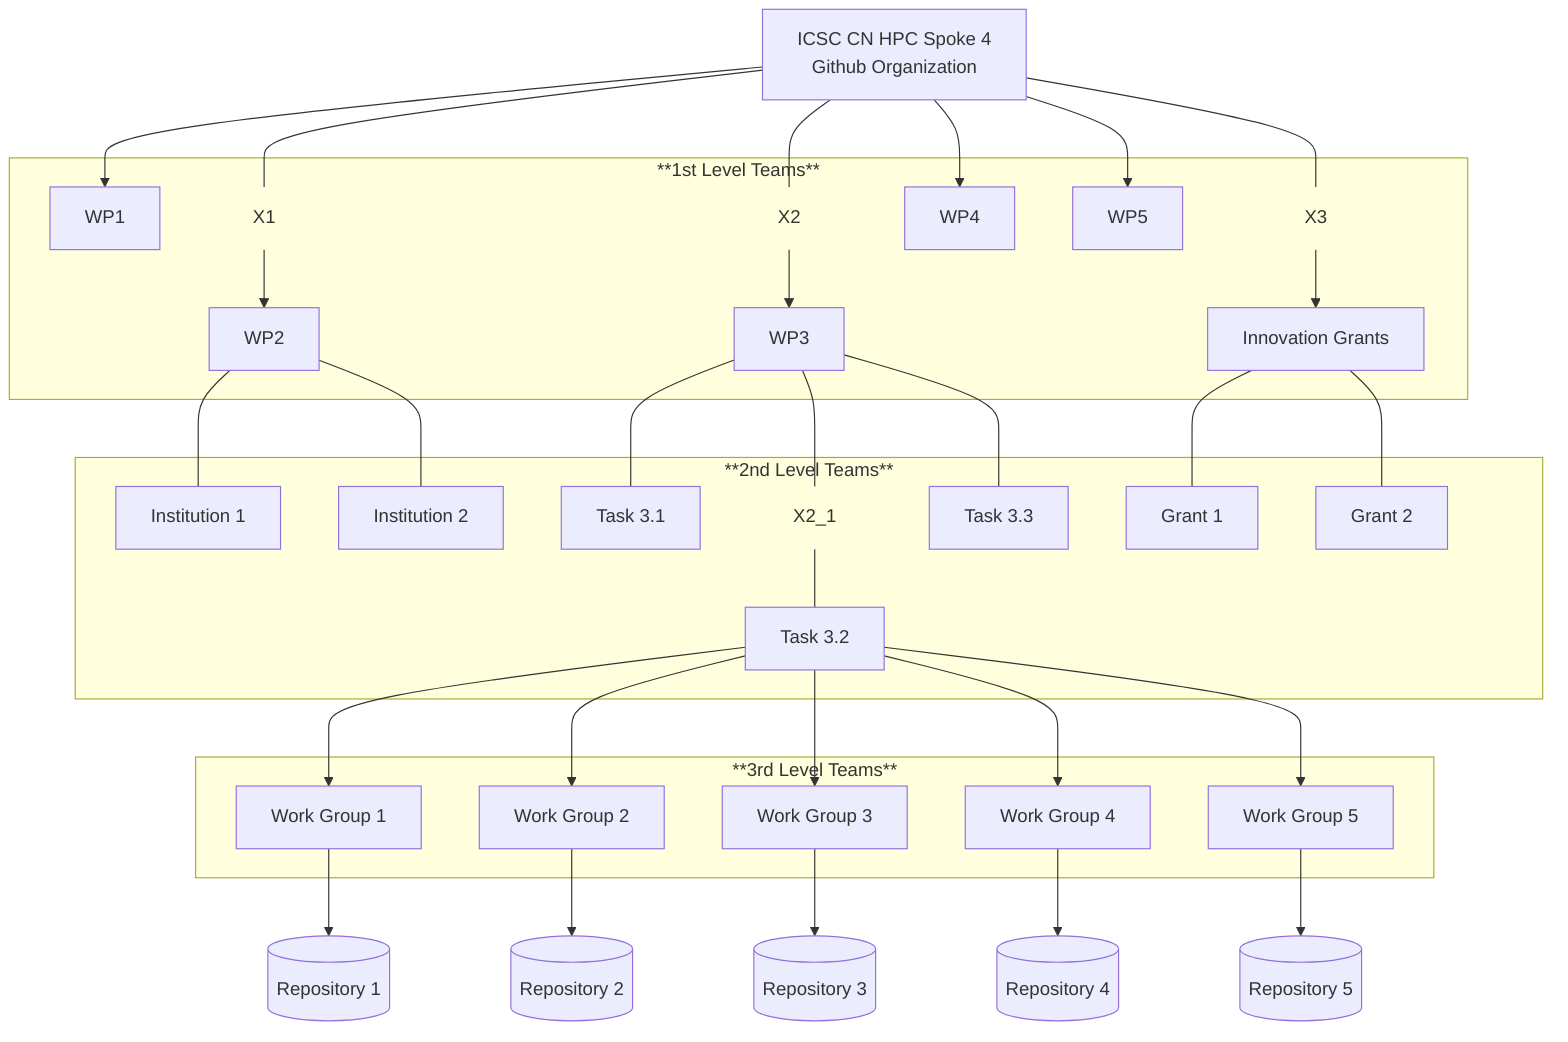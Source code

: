 flowchart TD
    A[ICSC CN HPC Spoke 4<br>Github Organization]

    subgraph **1st Level Teams**
    B1[WP1]
    X1:::hidden
    B2[WP2]
    X2:::hidden
    B3[WP3]
    B4[WP4]
    B5[WP5]
    X3:::hidden
    B6[Innovation Grants]
    end
    classDef hidden fill:none,stroke:none
 
    A --> B1
    A --- X1 --> B2
    A --- X2 --> B3
    A --> B4
    A --> B5
    A --- X3 --> B6
    
    subgraph **2nd Level Teams**
    C1[Institution 1]
    C2[Institution 2]
    C3[Task 3.1]
    X2_1:::hidden
    C4[Task 3.2]
    C5[Task 3.3]
    C6[Grant 1]
    C7[Grant 2]
    end

    B2 --- C1
    B2 --- C2
    B3 --- C3
    B3 --- X2_1 --- C4
    B3 --- C5
    B6 --- C6
    B6 --- C7

    subgraph **3rd Level Teams**
    D1[Work Group 1]
    D2[Work Group 2]
    D3[Work Group 3]
    D4[Work Group 4]
    D5[Work Group 5]
    end

    C4 --> D1
    C4 --> D2
    C4 --> D3
    C4 --> D4
    C4 --> D5

    E1[(Repository 1)]
    E2[(Repository 2)]
    E3[(Repository 3)]
    E4[(Repository 4)]
    E5[(Repository 5)]

    D1 --> E1
    D2 --> E2
    D3 --> E3
    D4 --> E4
    D5 --> E5